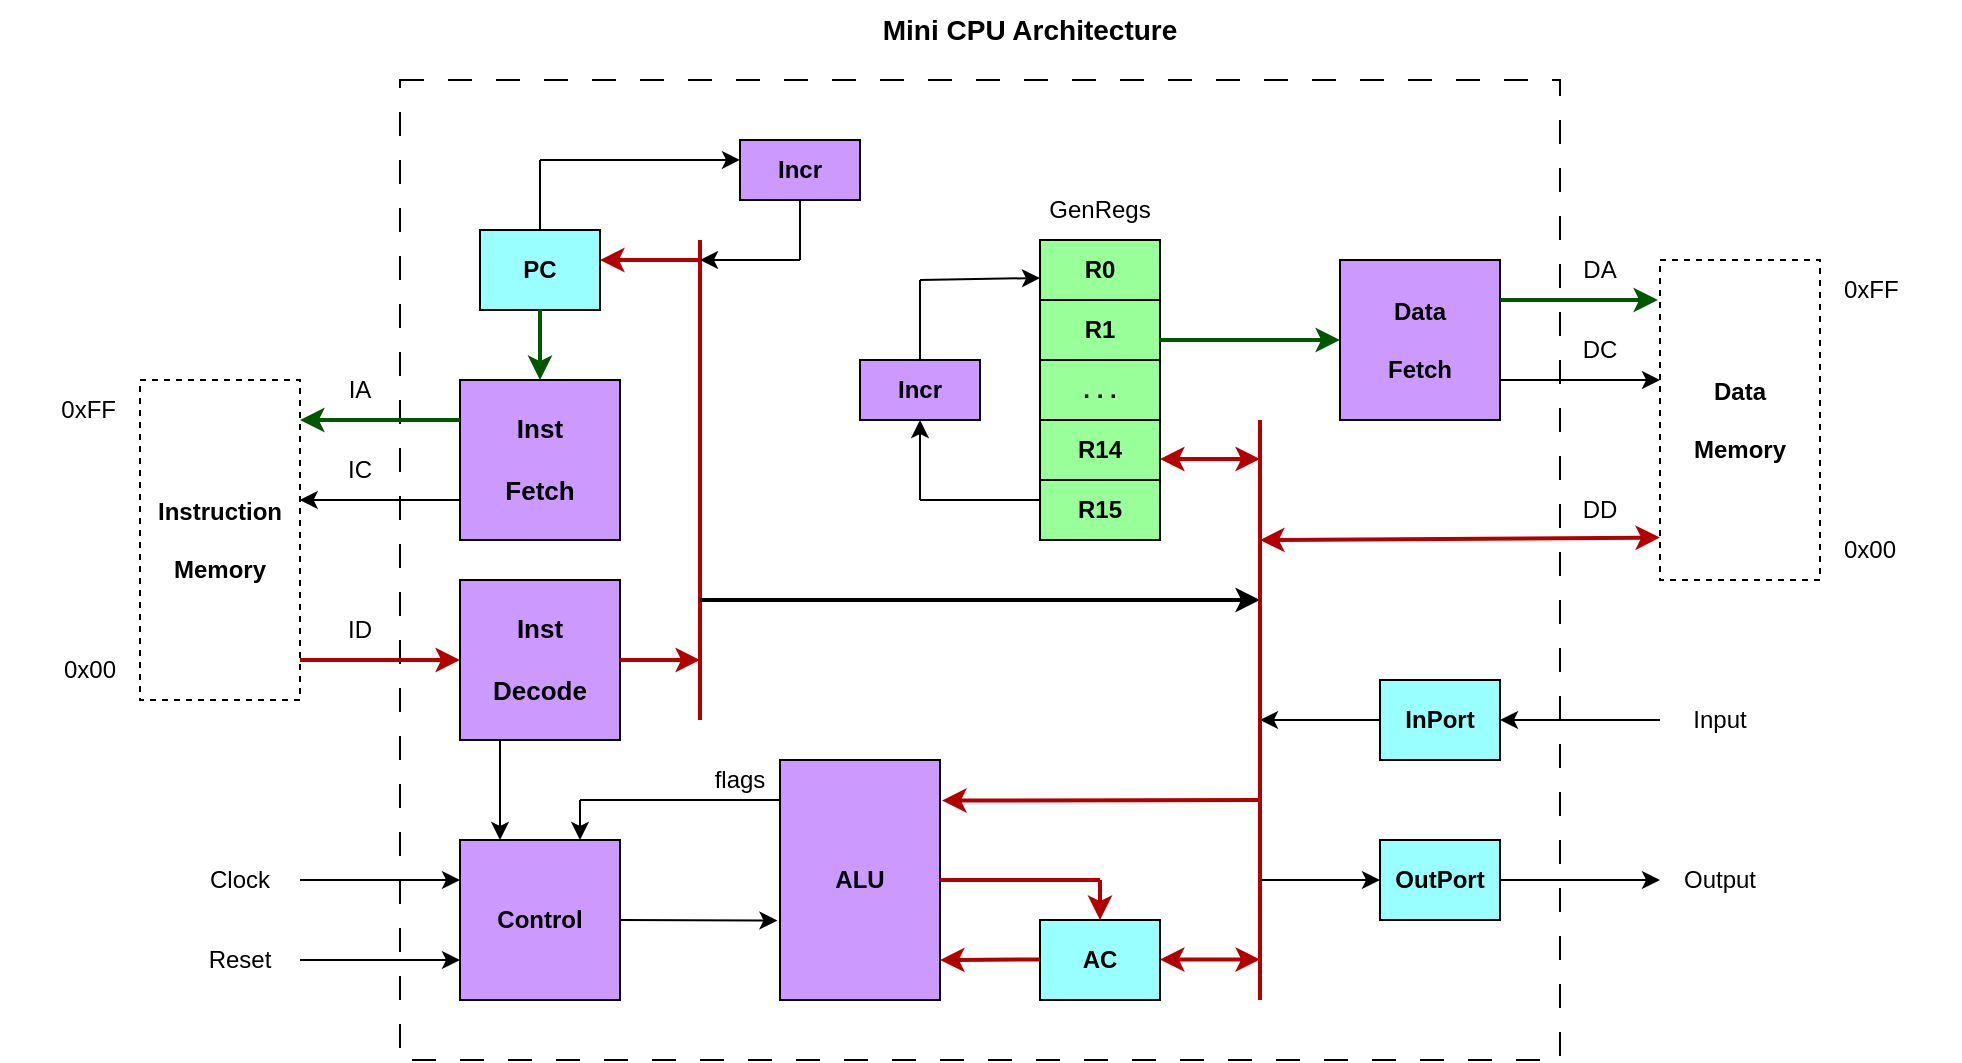 <mxfile version="28.0.6">
  <diagram name="Page-1" id="ipTBL6zYeQ7dOaKSnV9b">
    <mxGraphModel dx="1126" dy="745" grid="1" gridSize="10" guides="1" tooltips="1" connect="1" arrows="1" fold="1" page="1" pageScale="1" pageWidth="1100" pageHeight="850" math="0" shadow="0">
      <root>
        <mxCell id="0" />
        <mxCell id="1" parent="0" />
        <mxCell id="VT5ELHJvCNtQ0dC6MuxD-22" value="" style="rounded=0;whiteSpace=wrap;html=1;dashed=1;dashPattern=12 12;" parent="1" vertex="1">
          <mxGeometry x="250" y="140" width="580" height="490" as="geometry" />
        </mxCell>
        <mxCell id="A5N2KGsoCs6YVnIseVir-1" value="&lt;b&gt;&lt;font style=&quot;font-size: 14px;&quot;&gt;Mini CPU Architecture&lt;/font&gt;&lt;/b&gt;" style="text;html=1;align=center;verticalAlign=middle;whiteSpace=wrap;rounded=0;" parent="1" vertex="1">
          <mxGeometry x="430" y="100" width="270" height="30" as="geometry" />
        </mxCell>
        <mxCell id="A5N2KGsoCs6YVnIseVir-2" value="" style="rounded=0;whiteSpace=wrap;html=1;fillColor=#CC99FF;" parent="1" vertex="1">
          <mxGeometry x="280" y="290" width="80" height="80" as="geometry" />
        </mxCell>
        <mxCell id="A5N2KGsoCs6YVnIseVir-3" value="&lt;b&gt;&lt;font style=&quot;font-size: 13px;&quot;&gt;Inst&lt;/font&gt;&lt;/b&gt;&lt;div&gt;&lt;span style=&quot;font-size: 13px;&quot;&gt;&lt;b&gt;&lt;br&gt;&lt;/b&gt;&lt;/span&gt;&lt;div&gt;&lt;b&gt;&lt;font style=&quot;font-size: 13px;&quot;&gt;Fetch&lt;/font&gt;&lt;/b&gt;&lt;/div&gt;&lt;/div&gt;" style="text;html=1;align=center;verticalAlign=middle;whiteSpace=wrap;rounded=0;" parent="1" vertex="1">
          <mxGeometry x="290" y="315" width="60" height="30" as="geometry" />
        </mxCell>
        <mxCell id="A5N2KGsoCs6YVnIseVir-4" value="" style="rounded=0;whiteSpace=wrap;html=1;dashed=1;" parent="1" vertex="1">
          <mxGeometry x="120" y="290" width="80" height="160" as="geometry" />
        </mxCell>
        <mxCell id="A5N2KGsoCs6YVnIseVir-5" value="&lt;b&gt;Instruction&lt;/b&gt;&lt;div&gt;&lt;br&gt;&lt;div&gt;&lt;b&gt;Memory&lt;/b&gt;&lt;/div&gt;&lt;/div&gt;" style="text;html=1;align=center;verticalAlign=middle;whiteSpace=wrap;rounded=0;" parent="1" vertex="1">
          <mxGeometry x="130" y="360" width="60" height="20" as="geometry" />
        </mxCell>
        <mxCell id="A5N2KGsoCs6YVnIseVir-6" value="0x00" style="text;html=1;align=right;verticalAlign=middle;whiteSpace=wrap;rounded=0;" parent="1" vertex="1">
          <mxGeometry x="50" y="420" width="60" height="30" as="geometry" />
        </mxCell>
        <mxCell id="A5N2KGsoCs6YVnIseVir-7" value="0xFF" style="text;html=1;align=right;verticalAlign=middle;whiteSpace=wrap;rounded=0;" parent="1" vertex="1">
          <mxGeometry x="50" y="290" width="60" height="30" as="geometry" />
        </mxCell>
        <mxCell id="A5N2KGsoCs6YVnIseVir-8" value="" style="rounded=0;whiteSpace=wrap;html=1;dashed=1;" parent="1" vertex="1">
          <mxGeometry x="880" y="230" width="80" height="160" as="geometry" />
        </mxCell>
        <mxCell id="A5N2KGsoCs6YVnIseVir-9" value="&lt;b&gt;Data&lt;/b&gt;&lt;div&gt;&lt;b&gt;&lt;br&gt;&lt;/b&gt;&lt;/div&gt;&lt;div&gt;&lt;b&gt;Memory&lt;/b&gt;&lt;/div&gt;" style="text;html=1;align=center;verticalAlign=middle;whiteSpace=wrap;rounded=0;" parent="1" vertex="1">
          <mxGeometry x="890" y="300" width="60" height="20" as="geometry" />
        </mxCell>
        <mxCell id="A5N2KGsoCs6YVnIseVir-10" value="0x00" style="text;html=1;align=left;verticalAlign=middle;whiteSpace=wrap;rounded=0;" parent="1" vertex="1">
          <mxGeometry x="970" y="360" width="60" height="30" as="geometry" />
        </mxCell>
        <mxCell id="A5N2KGsoCs6YVnIseVir-11" value="0xFF" style="text;html=1;align=left;verticalAlign=middle;whiteSpace=wrap;rounded=0;" parent="1" vertex="1">
          <mxGeometry x="970" y="230" width="60" height="30" as="geometry" />
        </mxCell>
        <mxCell id="A5N2KGsoCs6YVnIseVir-16" value="Output" style="text;html=1;align=center;verticalAlign=middle;whiteSpace=wrap;rounded=0;" parent="1" vertex="1">
          <mxGeometry x="880" y="525" width="60" height="30" as="geometry" />
        </mxCell>
        <mxCell id="A5N2KGsoCs6YVnIseVir-17" value="Input" style="text;html=1;align=center;verticalAlign=middle;whiteSpace=wrap;rounded=0;" parent="1" vertex="1">
          <mxGeometry x="880" y="445" width="60" height="30" as="geometry" />
        </mxCell>
        <mxCell id="26gTzheDd3Vm-kqBzo7M-1" value="" style="rounded=0;whiteSpace=wrap;html=1;fillColor=#CC99FF;" parent="1" vertex="1">
          <mxGeometry x="280" y="390" width="80" height="80" as="geometry" />
        </mxCell>
        <mxCell id="26gTzheDd3Vm-kqBzo7M-2" value="&lt;b&gt;&lt;font style=&quot;font-size: 13px;&quot;&gt;Inst&lt;/font&gt;&lt;/b&gt;&lt;div&gt;&lt;span style=&quot;font-size: 13px;&quot;&gt;&lt;b&gt;&lt;br&gt;&lt;/b&gt;&lt;/span&gt;&lt;div&gt;&lt;b&gt;&lt;font style=&quot;font-size: 13px;&quot;&gt;Decode&lt;/font&gt;&lt;/b&gt;&lt;/div&gt;&lt;/div&gt;" style="text;html=1;align=center;verticalAlign=middle;whiteSpace=wrap;rounded=0;" parent="1" vertex="1">
          <mxGeometry x="290" y="415" width="60" height="30" as="geometry" />
        </mxCell>
        <mxCell id="26gTzheDd3Vm-kqBzo7M-3" value="" style="rounded=0;whiteSpace=wrap;html=1;fillColor=#CC99FF;" parent="1" vertex="1">
          <mxGeometry x="720" y="230" width="80" height="80" as="geometry" />
        </mxCell>
        <mxCell id="26gTzheDd3Vm-kqBzo7M-4" value="&lt;b&gt;Data&lt;/b&gt;&lt;div&gt;&lt;b&gt;&lt;br&gt;&lt;/b&gt;&lt;div&gt;&lt;b&gt;Fetch&lt;/b&gt;&lt;/div&gt;&lt;/div&gt;" style="text;html=1;align=center;verticalAlign=middle;whiteSpace=wrap;rounded=0;" parent="1" vertex="1">
          <mxGeometry x="730" y="255" width="60" height="30" as="geometry" />
        </mxCell>
        <mxCell id="26gTzheDd3Vm-kqBzo7M-5" value="" style="rounded=0;whiteSpace=wrap;html=1;fillColor=#99FFFF;" parent="1" vertex="1">
          <mxGeometry x="290" y="215" width="60" height="40" as="geometry" />
        </mxCell>
        <mxCell id="26gTzheDd3Vm-kqBzo7M-6" value="&lt;b&gt;PC&lt;/b&gt;" style="text;html=1;align=center;verticalAlign=middle;whiteSpace=wrap;rounded=0;" parent="1" vertex="1">
          <mxGeometry x="290" y="220" width="60" height="30" as="geometry" />
        </mxCell>
        <mxCell id="26gTzheDd3Vm-kqBzo7M-7" value="" style="rounded=0;whiteSpace=wrap;html=1;fillColor=#99FFFF;" parent="1" vertex="1">
          <mxGeometry x="570" y="560" width="60" height="40" as="geometry" />
        </mxCell>
        <mxCell id="26gTzheDd3Vm-kqBzo7M-8" value="&lt;b&gt;AC&lt;/b&gt;" style="text;html=1;align=center;verticalAlign=middle;whiteSpace=wrap;rounded=0;" parent="1" vertex="1">
          <mxGeometry x="570" y="565" width="60" height="30" as="geometry" />
        </mxCell>
        <mxCell id="26gTzheDd3Vm-kqBzo7M-9" value="" style="rounded=0;whiteSpace=wrap;html=1;fillColor=#CC99FF;" parent="1" vertex="1">
          <mxGeometry x="440" y="480" width="80" height="120" as="geometry" />
        </mxCell>
        <mxCell id="26gTzheDd3Vm-kqBzo7M-10" value="&lt;b&gt;ALU&lt;/b&gt;" style="text;html=1;align=center;verticalAlign=middle;whiteSpace=wrap;rounded=0;" parent="1" vertex="1">
          <mxGeometry x="450" y="525" width="60" height="30" as="geometry" />
        </mxCell>
        <mxCell id="26gTzheDd3Vm-kqBzo7M-11" value="" style="endArrow=classic;html=1;rounded=0;strokeWidth=2;fillColor=#008a00;strokeColor=#005700;exitX=0;exitY=0.25;exitDx=0;exitDy=0;" parent="1" source="A5N2KGsoCs6YVnIseVir-2" edge="1">
          <mxGeometry width="50" height="50" relative="1" as="geometry">
            <mxPoint x="280" y="330" as="sourcePoint" />
            <mxPoint x="200" y="310" as="targetPoint" />
          </mxGeometry>
        </mxCell>
        <mxCell id="26gTzheDd3Vm-kqBzo7M-12" value="" style="endArrow=classic;html=1;rounded=0;entryX=0;entryY=0.5;entryDx=0;entryDy=0;strokeWidth=2;fillColor=#e51400;strokeColor=#B20000;" parent="1" target="26gTzheDd3Vm-kqBzo7M-1" edge="1">
          <mxGeometry width="50" height="50" relative="1" as="geometry">
            <mxPoint x="200" y="430" as="sourcePoint" />
            <mxPoint x="250" y="380" as="targetPoint" />
          </mxGeometry>
        </mxCell>
        <mxCell id="26gTzheDd3Vm-kqBzo7M-13" value="" style="endArrow=classic;html=1;rounded=0;entryX=0.5;entryY=0;entryDx=0;entryDy=0;strokeWidth=2;fillColor=#008a00;strokeColor=#005700;exitX=0.5;exitY=1;exitDx=0;exitDy=0;" parent="1" source="26gTzheDd3Vm-kqBzo7M-5" target="A5N2KGsoCs6YVnIseVir-2" edge="1">
          <mxGeometry width="50" height="50" relative="1" as="geometry">
            <mxPoint x="320" y="260" as="sourcePoint" />
            <mxPoint x="360" y="310" as="targetPoint" />
          </mxGeometry>
        </mxCell>
        <mxCell id="26gTzheDd3Vm-kqBzo7M-14" value="" style="endArrow=classic;html=1;rounded=0;strokeWidth=2;fillColor=#008a00;strokeColor=#005700;exitX=1;exitY=0.25;exitDx=0;exitDy=0;" parent="1" source="26gTzheDd3Vm-kqBzo7M-3" edge="1">
          <mxGeometry width="50" height="50" relative="1" as="geometry">
            <mxPoint x="800" y="270" as="sourcePoint" />
            <mxPoint x="879" y="250" as="targetPoint" />
          </mxGeometry>
        </mxCell>
        <mxCell id="26gTzheDd3Vm-kqBzo7M-15" value="" style="rounded=0;whiteSpace=wrap;html=1;fillColor=#99FF99;" parent="1" vertex="1">
          <mxGeometry x="570" y="220" width="60" height="30" as="geometry" />
        </mxCell>
        <mxCell id="26gTzheDd3Vm-kqBzo7M-16" value="&lt;b&gt;R0&lt;/b&gt;" style="text;html=1;align=center;verticalAlign=middle;whiteSpace=wrap;rounded=0;" parent="1" vertex="1">
          <mxGeometry x="570" y="220" width="60" height="30" as="geometry" />
        </mxCell>
        <mxCell id="26gTzheDd3Vm-kqBzo7M-17" value="" style="rounded=0;whiteSpace=wrap;html=1;fillColor=#99FF99;" parent="1" vertex="1">
          <mxGeometry x="570" y="250" width="60" height="30" as="geometry" />
        </mxCell>
        <mxCell id="26gTzheDd3Vm-kqBzo7M-18" value="&lt;b&gt;R1&lt;/b&gt;" style="text;html=1;align=center;verticalAlign=middle;whiteSpace=wrap;rounded=0;" parent="1" vertex="1">
          <mxGeometry x="570" y="250" width="60" height="30" as="geometry" />
        </mxCell>
        <mxCell id="26gTzheDd3Vm-kqBzo7M-19" value="" style="rounded=0;whiteSpace=wrap;html=1;fillColor=#99FF99;" parent="1" vertex="1">
          <mxGeometry x="570" y="280" width="60" height="30" as="geometry" />
        </mxCell>
        <mxCell id="26gTzheDd3Vm-kqBzo7M-20" value="&lt;b&gt;. . .&lt;/b&gt;" style="text;html=1;align=center;verticalAlign=middle;whiteSpace=wrap;rounded=0;" parent="1" vertex="1">
          <mxGeometry x="570" y="280" width="60" height="30" as="geometry" />
        </mxCell>
        <mxCell id="26gTzheDd3Vm-kqBzo7M-21" value="" style="rounded=0;whiteSpace=wrap;html=1;fillColor=#99FF99;" parent="1" vertex="1">
          <mxGeometry x="570" y="310" width="60" height="30" as="geometry" />
        </mxCell>
        <mxCell id="26gTzheDd3Vm-kqBzo7M-22" value="&lt;b&gt;R14&lt;/b&gt;" style="text;html=1;align=center;verticalAlign=middle;whiteSpace=wrap;rounded=0;" parent="1" vertex="1">
          <mxGeometry x="570" y="310" width="60" height="30" as="geometry" />
        </mxCell>
        <mxCell id="26gTzheDd3Vm-kqBzo7M-23" value="" style="rounded=0;whiteSpace=wrap;html=1;fillColor=#99FF99;" parent="1" vertex="1">
          <mxGeometry x="570" y="340" width="60" height="30" as="geometry" />
        </mxCell>
        <mxCell id="26gTzheDd3Vm-kqBzo7M-24" value="&lt;b&gt;R15&lt;/b&gt;" style="text;html=1;align=center;verticalAlign=middle;whiteSpace=wrap;rounded=0;" parent="1" vertex="1">
          <mxGeometry x="570" y="340" width="60" height="30" as="geometry" />
        </mxCell>
        <mxCell id="26gTzheDd3Vm-kqBzo7M-27" value="GenRegs" style="text;html=1;align=center;verticalAlign=middle;whiteSpace=wrap;rounded=0;" parent="1" vertex="1">
          <mxGeometry x="570" y="190" width="60" height="30" as="geometry" />
        </mxCell>
        <mxCell id="26gTzheDd3Vm-kqBzo7M-28" value="" style="rounded=0;whiteSpace=wrap;html=1;fillColor=#CC99FF;" parent="1" vertex="1">
          <mxGeometry x="280" y="520" width="80" height="80" as="geometry" />
        </mxCell>
        <mxCell id="26gTzheDd3Vm-kqBzo7M-29" value="&lt;b&gt;Control&lt;/b&gt;" style="text;html=1;align=center;verticalAlign=middle;whiteSpace=wrap;rounded=0;" parent="1" vertex="1">
          <mxGeometry x="290" y="545" width="60" height="30" as="geometry" />
        </mxCell>
        <mxCell id="26gTzheDd3Vm-kqBzo7M-32" value="" style="endArrow=none;html=1;rounded=0;strokeWidth=2;fillColor=#e51400;strokeColor=#B20000;" parent="1" edge="1">
          <mxGeometry width="50" height="50" relative="1" as="geometry">
            <mxPoint x="400" y="460" as="sourcePoint" />
            <mxPoint x="400" y="220" as="targetPoint" />
          </mxGeometry>
        </mxCell>
        <mxCell id="26gTzheDd3Vm-kqBzo7M-33" value="" style="endArrow=classic;html=1;rounded=0;strokeWidth=2;fillColor=#e51400;strokeColor=#B20000;" parent="1" edge="1">
          <mxGeometry width="50" height="50" relative="1" as="geometry">
            <mxPoint x="360" y="430" as="sourcePoint" />
            <mxPoint x="400" y="430" as="targetPoint" />
          </mxGeometry>
        </mxCell>
        <mxCell id="26gTzheDd3Vm-kqBzo7M-34" value="" style="endArrow=classic;html=1;rounded=0;entryX=1;entryY=0.5;entryDx=0;entryDy=0;strokeWidth=2;fillColor=#e51400;strokeColor=#B20000;" parent="1" edge="1">
          <mxGeometry width="50" height="50" relative="1" as="geometry">
            <mxPoint x="400" y="230" as="sourcePoint" />
            <mxPoint x="350" y="230" as="targetPoint" />
          </mxGeometry>
        </mxCell>
        <mxCell id="26gTzheDd3Vm-kqBzo7M-35" value="" style="endArrow=classic;html=1;rounded=0;" parent="1" edge="1">
          <mxGeometry width="50" height="50" relative="1" as="geometry">
            <mxPoint x="300" y="470" as="sourcePoint" />
            <mxPoint x="300" y="520" as="targetPoint" />
          </mxGeometry>
        </mxCell>
        <mxCell id="26gTzheDd3Vm-kqBzo7M-36" value="" style="endArrow=none;html=1;rounded=0;strokeWidth=2;fillColor=#e51400;strokeColor=#B20000;" parent="1" edge="1">
          <mxGeometry width="50" height="50" relative="1" as="geometry">
            <mxPoint x="680" y="600" as="sourcePoint" />
            <mxPoint x="680" y="310" as="targetPoint" />
          </mxGeometry>
        </mxCell>
        <mxCell id="26gTzheDd3Vm-kqBzo7M-37" value="" style="endArrow=classic;html=1;rounded=0;strokeWidth=2;" parent="1" edge="1">
          <mxGeometry width="50" height="50" relative="1" as="geometry">
            <mxPoint x="400" y="400" as="sourcePoint" />
            <mxPoint x="680" y="400" as="targetPoint" />
          </mxGeometry>
        </mxCell>
        <mxCell id="26gTzheDd3Vm-kqBzo7M-38" value="" style="endArrow=classic;startArrow=classic;html=1;rounded=0;entryX=0;entryY=0.777;entryDx=0;entryDy=0;entryPerimeter=0;strokeWidth=2;fillColor=#e51400;strokeColor=#B20000;" parent="1" edge="1">
          <mxGeometry width="50" height="50" relative="1" as="geometry">
            <mxPoint x="680" y="370" as="sourcePoint" />
            <mxPoint x="880" y="368.78" as="targetPoint" />
          </mxGeometry>
        </mxCell>
        <mxCell id="26gTzheDd3Vm-kqBzo7M-39" value="" style="endArrow=classic;startArrow=classic;html=1;rounded=0;strokeWidth=2;fillColor=#e51400;strokeColor=#B20000;" parent="1" edge="1">
          <mxGeometry width="50" height="50" relative="1" as="geometry">
            <mxPoint x="630" y="329.52" as="sourcePoint" />
            <mxPoint x="680" y="329.52" as="targetPoint" />
          </mxGeometry>
        </mxCell>
        <mxCell id="26gTzheDd3Vm-kqBzo7M-40" value="" style="endArrow=classic;startArrow=classic;html=1;rounded=0;strokeWidth=2;fillColor=#e51400;strokeColor=#B20000;" parent="1" edge="1">
          <mxGeometry width="50" height="50" relative="1" as="geometry">
            <mxPoint x="630" y="579.71" as="sourcePoint" />
            <mxPoint x="680" y="579.71" as="targetPoint" />
          </mxGeometry>
        </mxCell>
        <mxCell id="26gTzheDd3Vm-kqBzo7M-41" value="" style="endArrow=classic;html=1;rounded=0;strokeWidth=2;fillColor=#e51400;strokeColor=#B20000;" parent="1" edge="1">
          <mxGeometry width="50" height="50" relative="1" as="geometry">
            <mxPoint x="570" y="579.71" as="sourcePoint" />
            <mxPoint x="520" y="580" as="targetPoint" />
          </mxGeometry>
        </mxCell>
        <mxCell id="26gTzheDd3Vm-kqBzo7M-42" value="" style="endArrow=none;html=1;rounded=0;strokeWidth=2;fillColor=#e51400;strokeColor=#B20000;" parent="1" edge="1">
          <mxGeometry width="50" height="50" relative="1" as="geometry">
            <mxPoint x="520" y="540" as="sourcePoint" />
            <mxPoint x="600" y="540" as="targetPoint" />
          </mxGeometry>
        </mxCell>
        <mxCell id="26gTzheDd3Vm-kqBzo7M-43" value="" style="endArrow=classic;html=1;rounded=0;entryX=0.5;entryY=0;entryDx=0;entryDy=0;strokeWidth=2;fillColor=#e51400;strokeColor=#B20000;" parent="1" target="26gTzheDd3Vm-kqBzo7M-7" edge="1">
          <mxGeometry width="50" height="50" relative="1" as="geometry">
            <mxPoint x="600" y="540" as="sourcePoint" />
            <mxPoint x="620" y="565" as="targetPoint" />
          </mxGeometry>
        </mxCell>
        <mxCell id="26gTzheDd3Vm-kqBzo7M-44" value="" style="endArrow=classic;html=1;rounded=0;entryX=1.013;entryY=0.169;entryDx=0;entryDy=0;entryPerimeter=0;strokeWidth=2;fillColor=#e51400;strokeColor=#B20000;" parent="1" target="26gTzheDd3Vm-kqBzo7M-9" edge="1">
          <mxGeometry width="50" height="50" relative="1" as="geometry">
            <mxPoint x="680" y="500" as="sourcePoint" />
            <mxPoint x="620" y="440" as="targetPoint" />
          </mxGeometry>
        </mxCell>
        <mxCell id="26gTzheDd3Vm-kqBzo7M-45" value="" style="endArrow=classic;html=1;rounded=0;entryX=-0.016;entryY=0.669;entryDx=0;entryDy=0;entryPerimeter=0;" parent="1" target="26gTzheDd3Vm-kqBzo7M-9" edge="1">
          <mxGeometry width="50" height="50" relative="1" as="geometry">
            <mxPoint x="360" y="560" as="sourcePoint" />
            <mxPoint x="410" y="510" as="targetPoint" />
          </mxGeometry>
        </mxCell>
        <mxCell id="26gTzheDd3Vm-kqBzo7M-46" value="" style="rounded=0;whiteSpace=wrap;html=1;fillColor=#99FFFF;" parent="1" vertex="1">
          <mxGeometry x="740" y="520" width="60" height="40" as="geometry" />
        </mxCell>
        <mxCell id="26gTzheDd3Vm-kqBzo7M-47" value="&lt;b&gt;OutPort&lt;/b&gt;" style="text;html=1;align=center;verticalAlign=middle;whiteSpace=wrap;rounded=0;" parent="1" vertex="1">
          <mxGeometry x="740" y="525" width="60" height="30" as="geometry" />
        </mxCell>
        <mxCell id="26gTzheDd3Vm-kqBzo7M-48" value="" style="rounded=0;whiteSpace=wrap;html=1;fillColor=#99FFFF;" parent="1" vertex="1">
          <mxGeometry x="740" y="440" width="60" height="40" as="geometry" />
        </mxCell>
        <mxCell id="26gTzheDd3Vm-kqBzo7M-49" value="&lt;b&gt;InPort&lt;/b&gt;" style="text;html=1;align=center;verticalAlign=middle;whiteSpace=wrap;rounded=0;" parent="1" vertex="1">
          <mxGeometry x="740" y="445" width="60" height="30" as="geometry" />
        </mxCell>
        <mxCell id="26gTzheDd3Vm-kqBzo7M-50" value="" style="endArrow=classic;html=1;rounded=0;entryX=0;entryY=0.5;entryDx=0;entryDy=0;" parent="1" target="26gTzheDd3Vm-kqBzo7M-47" edge="1">
          <mxGeometry width="50" height="50" relative="1" as="geometry">
            <mxPoint x="680" y="540" as="sourcePoint" />
            <mxPoint x="730" y="495" as="targetPoint" />
          </mxGeometry>
        </mxCell>
        <mxCell id="26gTzheDd3Vm-kqBzo7M-51" value="" style="endArrow=classic;html=1;rounded=0;" parent="1" edge="1">
          <mxGeometry width="50" height="50" relative="1" as="geometry">
            <mxPoint x="740" y="460" as="sourcePoint" />
            <mxPoint x="680" y="460" as="targetPoint" />
          </mxGeometry>
        </mxCell>
        <mxCell id="26gTzheDd3Vm-kqBzo7M-52" value="" style="endArrow=classic;html=1;rounded=0;" parent="1" edge="1">
          <mxGeometry width="50" height="50" relative="1" as="geometry">
            <mxPoint x="800" y="540" as="sourcePoint" />
            <mxPoint x="880" y="540" as="targetPoint" />
          </mxGeometry>
        </mxCell>
        <mxCell id="26gTzheDd3Vm-kqBzo7M-53" value="" style="endArrow=classic;html=1;rounded=0;" parent="1" edge="1">
          <mxGeometry width="50" height="50" relative="1" as="geometry">
            <mxPoint x="880" y="460" as="sourcePoint" />
            <mxPoint x="800" y="460" as="targetPoint" />
          </mxGeometry>
        </mxCell>
        <mxCell id="26gTzheDd3Vm-kqBzo7M-54" value="" style="endArrow=classic;html=1;rounded=0;entryX=0;entryY=0.5;entryDx=0;entryDy=0;fillColor=#008a00;strokeColor=#005700;strokeWidth=2;" parent="1" target="26gTzheDd3Vm-kqBzo7M-3" edge="1">
          <mxGeometry width="50" height="50" relative="1" as="geometry">
            <mxPoint x="630" y="270" as="sourcePoint" />
            <mxPoint x="730" y="220" as="targetPoint" />
          </mxGeometry>
        </mxCell>
        <mxCell id="VT5ELHJvCNtQ0dC6MuxD-5" value="" style="rounded=0;whiteSpace=wrap;html=1;fillColor=#CC99FF;" parent="1" vertex="1">
          <mxGeometry x="480" y="280" width="60" height="30" as="geometry" />
        </mxCell>
        <mxCell id="VT5ELHJvCNtQ0dC6MuxD-6" value="&lt;b&gt;Incr&lt;/b&gt;" style="text;html=1;align=center;verticalAlign=middle;whiteSpace=wrap;rounded=0;" parent="1" vertex="1">
          <mxGeometry x="480" y="280" width="60" height="30" as="geometry" />
        </mxCell>
        <mxCell id="VT5ELHJvCNtQ0dC6MuxD-7" value="" style="rounded=0;whiteSpace=wrap;html=1;fillColor=#CC99FF;" parent="1" vertex="1">
          <mxGeometry x="420" y="170" width="60" height="30" as="geometry" />
        </mxCell>
        <mxCell id="VT5ELHJvCNtQ0dC6MuxD-8" value="&lt;b&gt;Incr&lt;/b&gt;" style="text;html=1;align=center;verticalAlign=middle;whiteSpace=wrap;rounded=0;" parent="1" vertex="1">
          <mxGeometry x="420" y="170" width="60" height="30" as="geometry" />
        </mxCell>
        <mxCell id="VT5ELHJvCNtQ0dC6MuxD-10" value="" style="endArrow=none;html=1;rounded=0;" parent="1" edge="1">
          <mxGeometry width="50" height="50" relative="1" as="geometry">
            <mxPoint x="320" y="215" as="sourcePoint" />
            <mxPoint x="320" y="180" as="targetPoint" />
          </mxGeometry>
        </mxCell>
        <mxCell id="VT5ELHJvCNtQ0dC6MuxD-11" value="" style="endArrow=classic;html=1;rounded=0;entryX=0;entryY=0.333;entryDx=0;entryDy=0;entryPerimeter=0;" parent="1" target="VT5ELHJvCNtQ0dC6MuxD-8" edge="1">
          <mxGeometry width="50" height="50" relative="1" as="geometry">
            <mxPoint x="320" y="180" as="sourcePoint" />
            <mxPoint x="370" y="130" as="targetPoint" />
          </mxGeometry>
        </mxCell>
        <mxCell id="VT5ELHJvCNtQ0dC6MuxD-12" value="" style="endArrow=none;html=1;rounded=0;" parent="1" edge="1">
          <mxGeometry width="50" height="50" relative="1" as="geometry">
            <mxPoint x="450" y="230" as="sourcePoint" />
            <mxPoint x="450" y="200" as="targetPoint" />
          </mxGeometry>
        </mxCell>
        <mxCell id="VT5ELHJvCNtQ0dC6MuxD-13" value="" style="endArrow=classic;html=1;rounded=0;" parent="1" edge="1">
          <mxGeometry width="50" height="50" relative="1" as="geometry">
            <mxPoint x="450" y="230" as="sourcePoint" />
            <mxPoint x="400" y="230" as="targetPoint" />
          </mxGeometry>
        </mxCell>
        <mxCell id="VT5ELHJvCNtQ0dC6MuxD-14" value="" style="endArrow=none;html=1;rounded=0;" parent="1" edge="1">
          <mxGeometry width="50" height="50" relative="1" as="geometry">
            <mxPoint x="510" y="350" as="sourcePoint" />
            <mxPoint x="570" y="350" as="targetPoint" />
          </mxGeometry>
        </mxCell>
        <mxCell id="VT5ELHJvCNtQ0dC6MuxD-15" value="" style="endArrow=classic;html=1;rounded=0;entryX=0.5;entryY=1;entryDx=0;entryDy=0;" parent="1" target="VT5ELHJvCNtQ0dC6MuxD-6" edge="1">
          <mxGeometry width="50" height="50" relative="1" as="geometry">
            <mxPoint x="510" y="350" as="sourcePoint" />
            <mxPoint x="560" y="300" as="targetPoint" />
          </mxGeometry>
        </mxCell>
        <mxCell id="VT5ELHJvCNtQ0dC6MuxD-16" value="" style="endArrow=none;html=1;rounded=0;" parent="1" edge="1">
          <mxGeometry width="50" height="50" relative="1" as="geometry">
            <mxPoint x="510" y="280" as="sourcePoint" />
            <mxPoint x="510" y="240" as="targetPoint" />
          </mxGeometry>
        </mxCell>
        <mxCell id="VT5ELHJvCNtQ0dC6MuxD-17" value="" style="endArrow=classic;html=1;rounded=0;" parent="1" edge="1">
          <mxGeometry width="50" height="50" relative="1" as="geometry">
            <mxPoint x="510" y="240" as="sourcePoint" />
            <mxPoint x="570" y="239" as="targetPoint" />
          </mxGeometry>
        </mxCell>
        <mxCell id="VT5ELHJvCNtQ0dC6MuxD-19" value="ID" style="text;html=1;align=center;verticalAlign=middle;whiteSpace=wrap;rounded=0;" parent="1" vertex="1">
          <mxGeometry x="200" y="400" width="60" height="30" as="geometry" />
        </mxCell>
        <mxCell id="VT5ELHJvCNtQ0dC6MuxD-20" value="DA" style="text;html=1;align=center;verticalAlign=middle;whiteSpace=wrap;rounded=0;" parent="1" vertex="1">
          <mxGeometry x="820" y="220" width="60" height="30" as="geometry" />
        </mxCell>
        <mxCell id="VT5ELHJvCNtQ0dC6MuxD-21" value="DD" style="text;html=1;align=center;verticalAlign=middle;whiteSpace=wrap;rounded=0;" parent="1" vertex="1">
          <mxGeometry x="820" y="340" width="60" height="30" as="geometry" />
        </mxCell>
        <mxCell id="VT5ELHJvCNtQ0dC6MuxD-23" value="" style="endArrow=classic;html=1;rounded=0;entryX=0;entryY=0.25;entryDx=0;entryDy=0;" parent="1" target="26gTzheDd3Vm-kqBzo7M-28" edge="1">
          <mxGeometry width="50" height="50" relative="1" as="geometry">
            <mxPoint x="200" y="540" as="sourcePoint" />
            <mxPoint x="220" y="545" as="targetPoint" />
          </mxGeometry>
        </mxCell>
        <mxCell id="VT5ELHJvCNtQ0dC6MuxD-24" value="" style="endArrow=classic;html=1;rounded=0;entryX=0;entryY=0.75;entryDx=0;entryDy=0;" parent="1" target="26gTzheDd3Vm-kqBzo7M-28" edge="1">
          <mxGeometry width="50" height="50" relative="1" as="geometry">
            <mxPoint x="200" y="580" as="sourcePoint" />
            <mxPoint x="230" y="580" as="targetPoint" />
          </mxGeometry>
        </mxCell>
        <mxCell id="VT5ELHJvCNtQ0dC6MuxD-25" value="Clock" style="text;html=1;align=center;verticalAlign=middle;whiteSpace=wrap;rounded=0;" parent="1" vertex="1">
          <mxGeometry x="140" y="525" width="60" height="30" as="geometry" />
        </mxCell>
        <mxCell id="VT5ELHJvCNtQ0dC6MuxD-26" value="Reset" style="text;html=1;align=center;verticalAlign=middle;whiteSpace=wrap;rounded=0;" parent="1" vertex="1">
          <mxGeometry x="140" y="565" width="60" height="30" as="geometry" />
        </mxCell>
        <mxCell id="VT5ELHJvCNtQ0dC6MuxD-27" value="" style="endArrow=classic;html=1;rounded=0;entryX=0.998;entryY=0.375;entryDx=0;entryDy=0;entryPerimeter=0;" parent="1" target="A5N2KGsoCs6YVnIseVir-4" edge="1">
          <mxGeometry width="50" height="50" relative="1" as="geometry">
            <mxPoint x="280" y="350" as="sourcePoint" />
            <mxPoint x="230" y="345" as="targetPoint" />
          </mxGeometry>
        </mxCell>
        <mxCell id="VT5ELHJvCNtQ0dC6MuxD-28" value="IA" style="text;html=1;align=center;verticalAlign=middle;whiteSpace=wrap;rounded=0;" parent="1" vertex="1">
          <mxGeometry x="200" y="280" width="60" height="30" as="geometry" />
        </mxCell>
        <mxCell id="VT5ELHJvCNtQ0dC6MuxD-29" value="IC" style="text;html=1;align=center;verticalAlign=middle;whiteSpace=wrap;rounded=0;" parent="1" vertex="1">
          <mxGeometry x="200" y="320" width="60" height="30" as="geometry" />
        </mxCell>
        <mxCell id="VT5ELHJvCNtQ0dC6MuxD-30" value="" style="endArrow=classic;html=1;rounded=0;exitX=1;exitY=0.75;exitDx=0;exitDy=0;entryX=0;entryY=0.375;entryDx=0;entryDy=0;entryPerimeter=0;" parent="1" source="26gTzheDd3Vm-kqBzo7M-3" target="A5N2KGsoCs6YVnIseVir-8" edge="1">
          <mxGeometry width="50" height="50" relative="1" as="geometry">
            <mxPoint x="810" y="350" as="sourcePoint" />
            <mxPoint x="860" y="300" as="targetPoint" />
          </mxGeometry>
        </mxCell>
        <mxCell id="VT5ELHJvCNtQ0dC6MuxD-31" value="DC" style="text;html=1;align=center;verticalAlign=middle;whiteSpace=wrap;rounded=0;" parent="1" vertex="1">
          <mxGeometry x="820" y="260" width="60" height="30" as="geometry" />
        </mxCell>
        <mxCell id="fMC8MdRAjf7O_-1Dc66F-1" value="" style="endArrow=none;html=1;rounded=0;entryX=0;entryY=0.167;entryDx=0;entryDy=0;entryPerimeter=0;" edge="1" parent="1" target="26gTzheDd3Vm-kqBzo7M-9">
          <mxGeometry width="50" height="50" relative="1" as="geometry">
            <mxPoint x="340" y="500" as="sourcePoint" />
            <mxPoint x="420" y="495" as="targetPoint" />
          </mxGeometry>
        </mxCell>
        <mxCell id="fMC8MdRAjf7O_-1Dc66F-2" value="" style="endArrow=classic;html=1;rounded=0;entryX=0.75;entryY=0;entryDx=0;entryDy=0;" edge="1" parent="1" target="26gTzheDd3Vm-kqBzo7M-28">
          <mxGeometry width="50" height="50" relative="1" as="geometry">
            <mxPoint x="340" y="500" as="sourcePoint" />
            <mxPoint x="410" y="520" as="targetPoint" />
          </mxGeometry>
        </mxCell>
        <mxCell id="fMC8MdRAjf7O_-1Dc66F-3" value="flags" style="text;html=1;align=center;verticalAlign=middle;whiteSpace=wrap;rounded=0;" vertex="1" parent="1">
          <mxGeometry x="390" y="475" width="60" height="30" as="geometry" />
        </mxCell>
      </root>
    </mxGraphModel>
  </diagram>
</mxfile>
